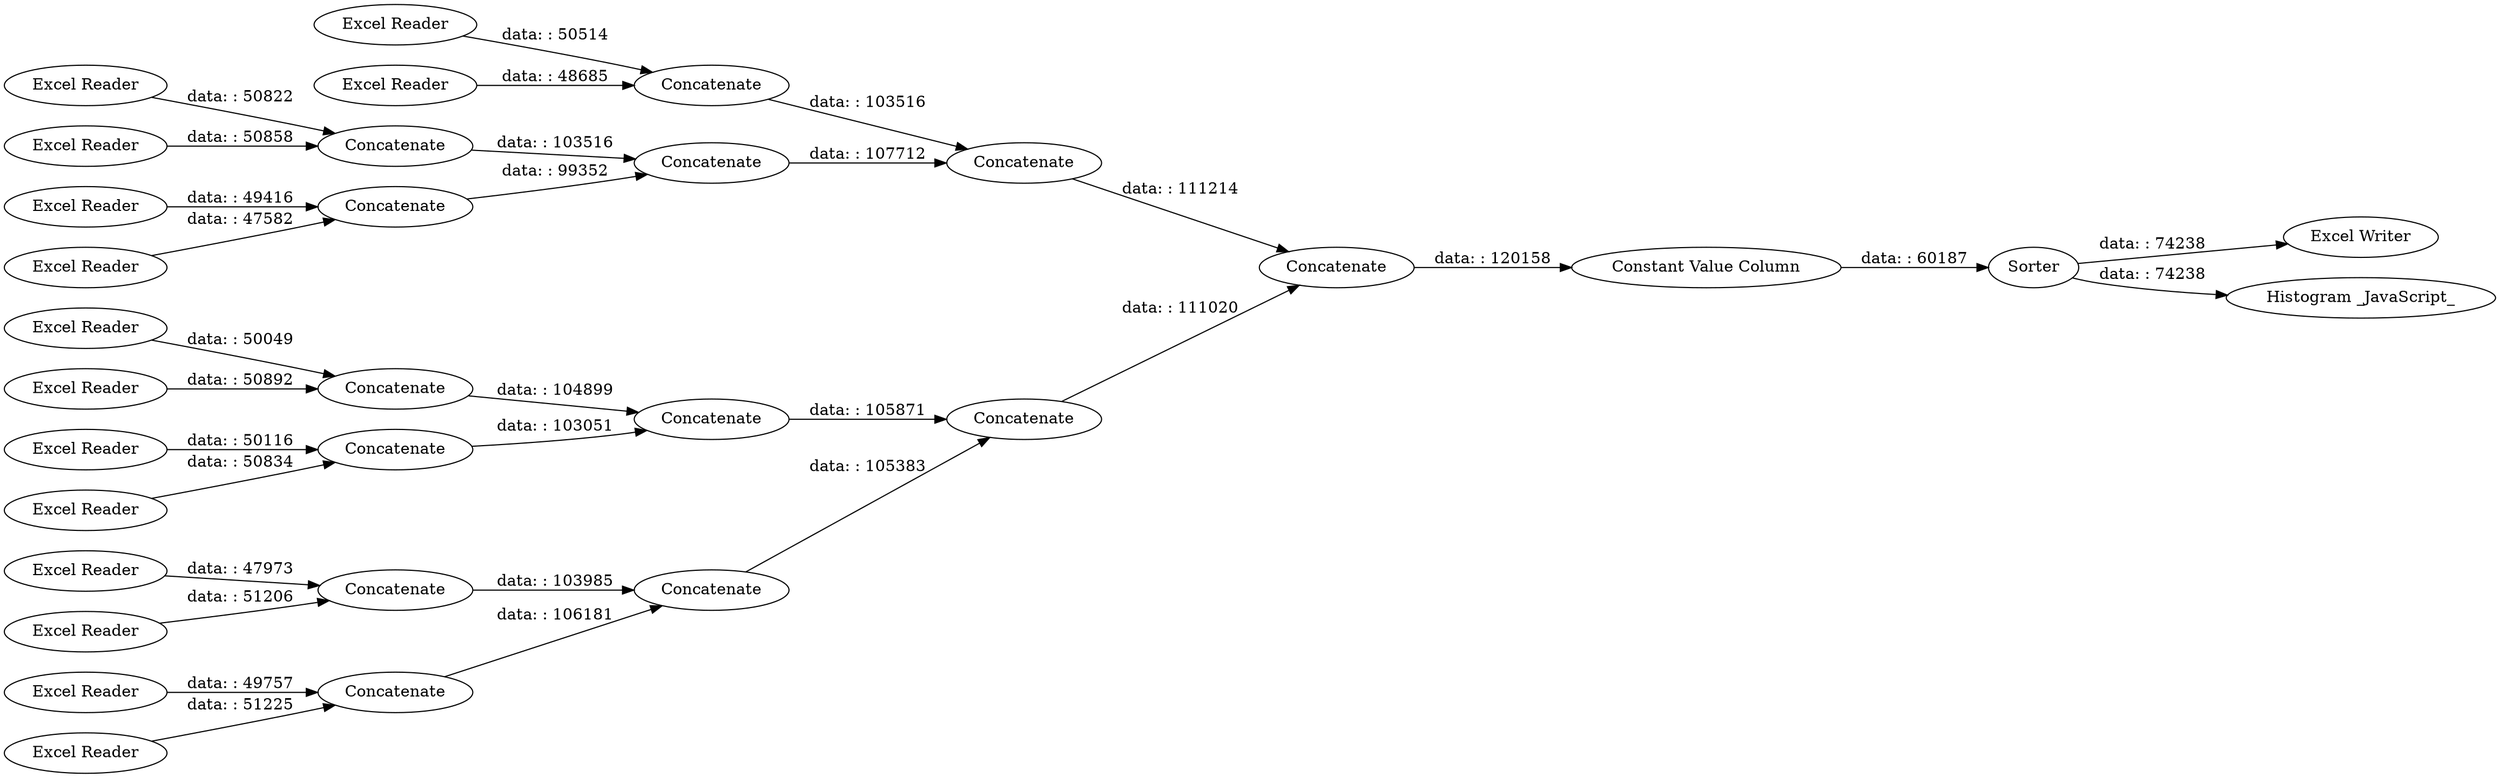 digraph {
	"-2263037586359867163_6" [label="Excel Reader"]
	"-2263037586359867163_3" [label="Excel Reader"]
	"-2263037586359867163_14" [label="Excel Reader"]
	"-2263037586359867163_20" [label=Concatenate]
	"-2263037586359867163_4" [label="Excel Reader"]
	"-2263037586359867163_10" [label="Excel Reader"]
	"-2263037586359867163_31" [label=Concatenate]
	"-2263037586359867163_8" [label="Excel Reader"]
	"-2263037586359867163_13" [label="Excel Reader"]
	"-2263037586359867163_23" [label=Concatenate]
	"-2263037586359867163_11" [label="Excel Reader"]
	"-2263037586359867163_16" [label=Concatenate]
	"-2263037586359867163_17" [label=Concatenate]
	"-2263037586359867163_5" [label="Excel Reader"]
	"-2263037586359867163_18" [label=Concatenate]
	"-2263037586359867163_27" [label=Concatenate]
	"-2263037586359867163_38" [label=Sorter]
	"-2263037586359867163_25" [label=Concatenate]
	"-2263037586359867163_28" [label="Excel Writer"]
	"-2263037586359867163_39" [label="Histogram _JavaScript_"]
	"-2263037586359867163_21" [label=Concatenate]
	"-2263037586359867163_12" [label="Excel Reader"]
	"-2263037586359867163_29" [label="Constant Value Column"]
	"-2263037586359867163_19" [label=Concatenate]
	"-2263037586359867163_7" [label="Excel Reader"]
	"-2263037586359867163_22" [label=Concatenate]
	"-2263037586359867163_1" [label="Excel Reader"]
	"-2263037586359867163_2" [label="Excel Reader"]
	"-2263037586359867163_26" [label=Concatenate]
	"-2263037586359867163_9" [label="Excel Reader"]
	"-2263037586359867163_15" [label=Concatenate]
	"-2263037586359867163_31" -> "-2263037586359867163_26" [label="data: : 105383"]
	"-2263037586359867163_25" -> "-2263037586359867163_27" [label="data: : 111214"]
	"-2263037586359867163_22" -> "-2263037586359867163_25" [label="data: : 107712"]
	"-2263037586359867163_23" -> "-2263037586359867163_26" [label="data: : 105871"]
	"-2263037586359867163_14" -> "-2263037586359867163_21" [label="data: : 51225"]
	"-2263037586359867163_18" -> "-2263037586359867163_22" [label="data: : 103516"]
	"-2263037586359867163_16" -> "-2263037586359867163_23" [label="data: : 103051"]
	"-2263037586359867163_2" -> "-2263037586359867163_15" [label="data: : 47973"]
	"-2263037586359867163_9" -> "-2263037586359867163_19" [label="data: : 47582"]
	"-2263037586359867163_7" -> "-2263037586359867163_18" [label="data: : 50858"]
	"-2263037586359867163_11" -> "-2263037586359867163_20" [label="data: : 50514"]
	"-2263037586359867163_8" -> "-2263037586359867163_18" [label="data: : 50822"]
	"-2263037586359867163_20" -> "-2263037586359867163_25" [label="data: : 103516"]
	"-2263037586359867163_1" -> "-2263037586359867163_15" [label="data: : 51206"]
	"-2263037586359867163_27" -> "-2263037586359867163_29" [label="data: : 120158"]
	"-2263037586359867163_15" -> "-2263037586359867163_31" [label="data: : 103985"]
	"-2263037586359867163_29" -> "-2263037586359867163_38" [label="data: : 60187"]
	"-2263037586359867163_38" -> "-2263037586359867163_28" [label="data: : 74238"]
	"-2263037586359867163_6" -> "-2263037586359867163_17" [label="data: : 50049"]
	"-2263037586359867163_17" -> "-2263037586359867163_23" [label="data: : 104899"]
	"-2263037586359867163_38" -> "-2263037586359867163_39" [label="data: : 74238"]
	"-2263037586359867163_26" -> "-2263037586359867163_27" [label="data: : 111020"]
	"-2263037586359867163_19" -> "-2263037586359867163_22" [label="data: : 99352"]
	"-2263037586359867163_10" -> "-2263037586359867163_19" [label="data: : 49416"]
	"-2263037586359867163_3" -> "-2263037586359867163_16" [label="data: : 50834"]
	"-2263037586359867163_21" -> "-2263037586359867163_31" [label="data: : 106181"]
	"-2263037586359867163_12" -> "-2263037586359867163_20" [label="data: : 48685"]
	"-2263037586359867163_5" -> "-2263037586359867163_17" [label="data: : 50892"]
	"-2263037586359867163_4" -> "-2263037586359867163_16" [label="data: : 50116"]
	"-2263037586359867163_13" -> "-2263037586359867163_21" [label="data: : 49757"]
	rankdir=LR
}
